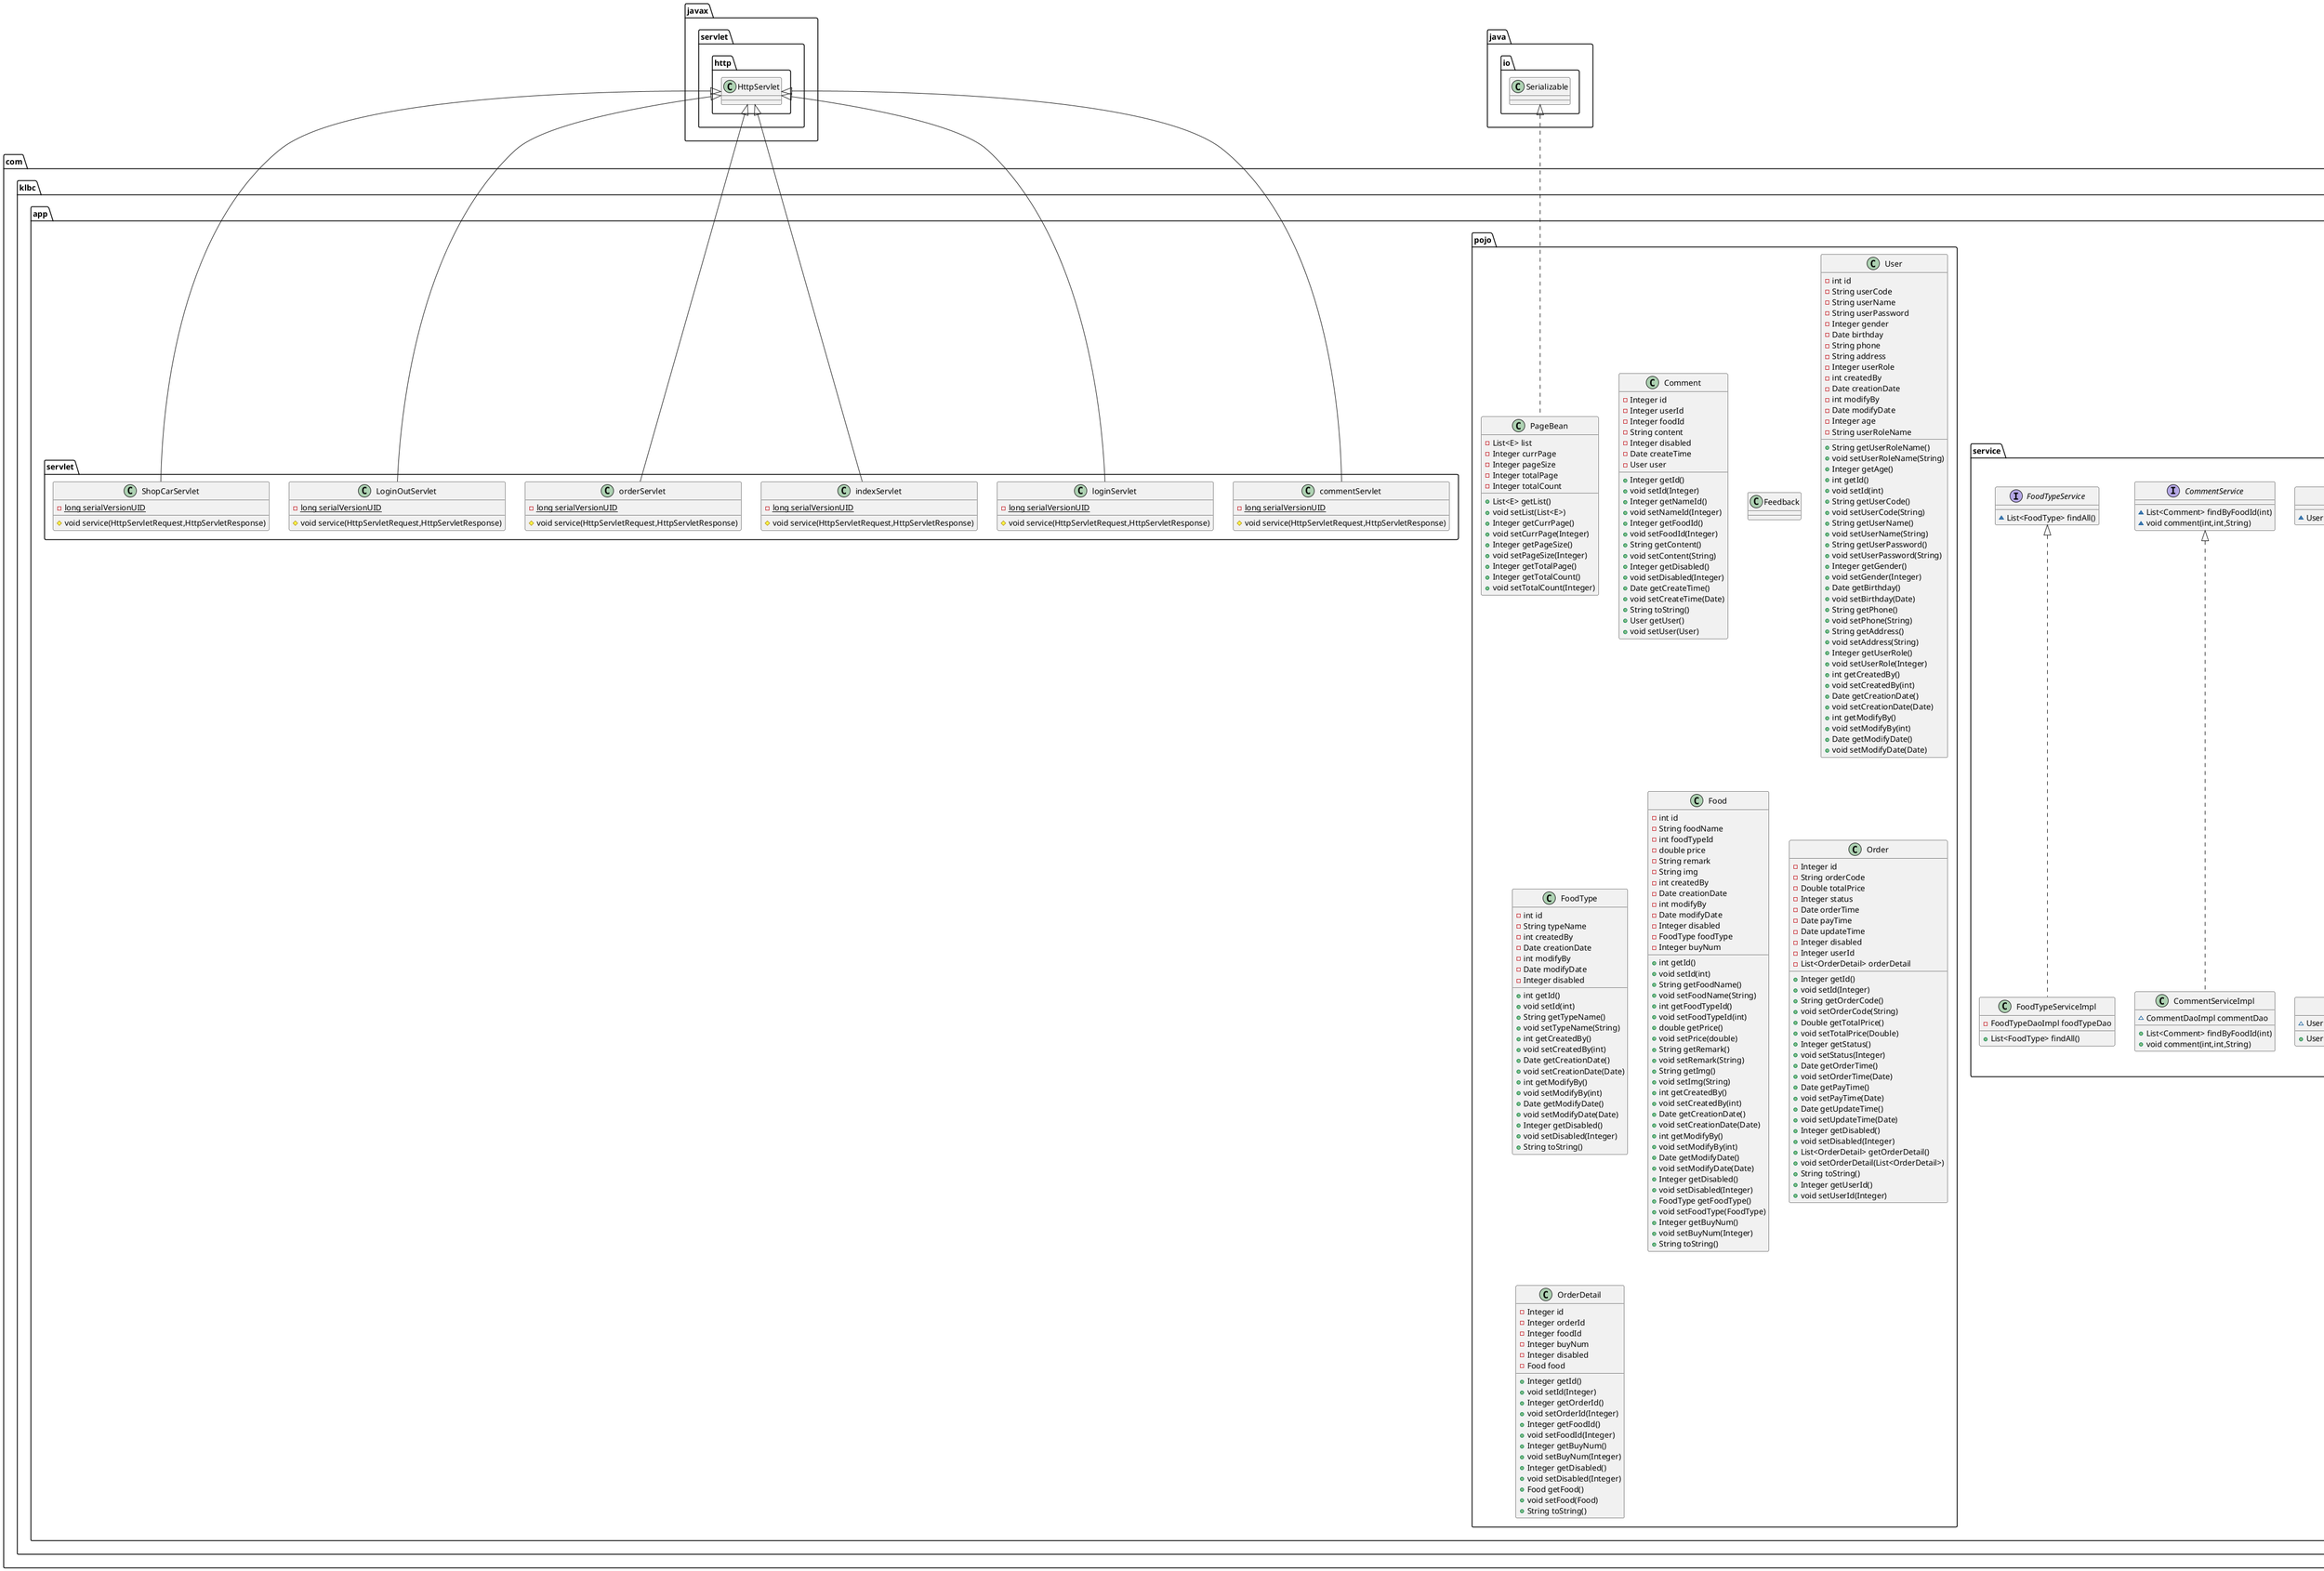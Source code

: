 @startuml
class com.klbc.app.dao.OrderDaoImpl {
+ void order(Order,Map<Integer,Integer>,Integer)
+ List<Order> findDetails(Integer)
+ List<OrderDetail> findByOrderId(Integer)
+ Order findById(int)
+ void pay(Order)
+ void deleteOrder(Order)
}
class com.klbc.app.service.OrderServiceImpl {
- OrderDaoImpl orderDao
+ void order(Map<Integer,Integer>,String,Integer)
+ List<Order> findDetails(Integer)
+ Order findById(int)
+ void pay(Order)
+ void deleteOrder(Order)
}
class com.klbc.app.dao.Basedao {
- {static} String driver
- {static} String url
- {static} String username
- {static} String password
+ {static} Connection getConnection()
+ {static} ResultSet execute(PreparedStatement,Connection,String,Object[],ResultSet)
+ {static} int update(PreparedStatement,Connection,String,Object[])
+ {static} boolean closeResource(PreparedStatement,Connection,ResultSet)
}
interface com.klbc.app.dao.FoodDao {
~ List<Food> findByFoodTypeId(Integer)
~ Food findByFoodId(Integer)
~ int getFoodCount(int)
}
interface com.klbc.app.service.OrderService {
~ void order(Map<Integer,Integer>,String,Integer)
~ List<Order> findDetails(Integer)
~ Order findById(int)
~ void pay(Order)
~ void deleteOrder(Order)
}
class com.klbc.app.servlet.commentServlet {
- {static} long serialVersionUID
# void service(HttpServletRequest,HttpServletResponse)
}
class com.klbc.app.service.UserServiceImpl {
~ UserDaoImpl userDao
+ User findByLoginNameAndPass(String,String)
}
interface com.klbc.app.dao.OrderDao {
~ void order(Order,Map<Integer,Integer>,Integer)
~ List<Order> findDetails(Integer)
~ List<OrderDetail> findByOrderId(Integer)
~ Order findById(int)
~ void pay(Order)
~ void deleteOrder(Order)
}
class com.klbc.app.pojo.Comment {
- Integer id
- Integer userId
- Integer foodId
- String content
- Integer disabled
- Date createTime
- User user
+ Integer getId()
+ void setId(Integer)
+ Integer getNameId()
+ void setNameId(Integer)
+ Integer getFoodId()
+ void setFoodId(Integer)
+ String getContent()
+ void setContent(String)
+ Integer getDisabled()
+ void setDisabled(Integer)
+ Date getCreateTime()
+ void setCreateTime(Date)
+ String toString()
+ User getUser()
+ void setUser(User)
}
class com.klbc.app.pojo.PageBean {
- List<E> list
- Integer currPage
- Integer pageSize
- Integer totalPage
- Integer totalCount
+ List<E> getList()
+ void setList(List<E>)
+ Integer getCurrPage()
+ void setCurrPage(Integer)
+ Integer getPageSize()
+ void setPageSize(Integer)
+ Integer getTotalPage()
+ Integer getTotalCount()
+ void setTotalCount(Integer)
}
class com.klbc.app.pojo.Feedback {
}
interface com.klbc.app.dao.FoodTypeDao {
~ List<FoodType> findAll()
}
class com.klbc.app.dao.FoodTypeDaoImpl {
+ List<FoodType> findAll()
}
class com.klbc.app.pojo.User {
- int id
- String userCode
- String userName
- String userPassword
- Integer gender
- Date birthday
- String phone
- String address
- Integer userRole
- int createdBy
- Date creationDate
- int modifyBy
- Date modifyDate
- Integer age
- String userRoleName
+ String getUserRoleName()
+ void setUserRoleName(String)
+ Integer getAge()
+ int getId()
+ void setId(int)
+ String getUserCode()
+ void setUserCode(String)
+ String getUserName()
+ void setUserName(String)
+ String getUserPassword()
+ void setUserPassword(String)
+ Integer getGender()
+ void setGender(Integer)
+ Date getBirthday()
+ void setBirthday(Date)
+ String getPhone()
+ void setPhone(String)
+ String getAddress()
+ void setAddress(String)
+ Integer getUserRole()
+ void setUserRole(Integer)
+ int getCreatedBy()
+ void setCreatedBy(int)
+ Date getCreationDate()
+ void setCreationDate(Date)
+ int getModifyBy()
+ void setModifyBy(int)
+ Date getModifyDate()
+ void setModifyDate(Date)
}
class com.klbc.app.dao.FoodDaoImpl {
+ List<Food> findByFoodTypeId(Integer)
+ Food findByFoodId(Integer)
+ int getFoodCount(int)
}
interface com.klbc.app.service.FoodService {
~ List<Food> findByFoodTypeId(Integer)
~ Food findByFoodId(Integer)
~ int getFoodCount(int)
}
class com.klbc.app.servlet.loginServlet {
- {static} long serialVersionUID
# void service(HttpServletRequest,HttpServletResponse)
}
class com.klbc.app.servlet.indexServlet {
- {static} long serialVersionUID
# void service(HttpServletRequest,HttpServletResponse)
}
class com.klbc.app.service.CommentServiceImpl {
~ CommentDaoImpl commentDao
+ List<Comment> findByFoodId(int)
+ void comment(int,int,String)
}
interface com.klbc.app.dao.CommentDao {
~ List<Comment> findByFoodId(int)
~ void comment(int,int,String)
}
class com.klbc.app.service.FoodTypeServiceImpl {
- FoodTypeDaoImpl foodTypeDao
+ List<FoodType> findAll()
}
class com.klbc.app.pojo.FoodType {
- int id
- String typeName
- int createdBy
- Date creationDate
- int modifyBy
- Date modifyDate
- Integer disabled
+ int getId()
+ void setId(int)
+ String getTypeName()
+ void setTypeName(String)
+ int getCreatedBy()
+ void setCreatedBy(int)
+ Date getCreationDate()
+ void setCreationDate(Date)
+ int getModifyBy()
+ void setModifyBy(int)
+ Date getModifyDate()
+ void setModifyDate(Date)
+ Integer getDisabled()
+ void setDisabled(Integer)
+ String toString()
}
class com.klbc.app.dao.JDBCDao {
+ {static} void insertOrDeleteOrUpdate(String)
+ {static} List<Map<String,Object>> select(String)
+ {static} List<Map<String,Object>> returnResultToList(ResultSet)
}
class com.klbc.app.servlet.orderServlet {
- {static} long serialVersionUID
# void service(HttpServletRequest,HttpServletResponse)
}
interface com.klbc.app.service.UserService {
~ User findByLoginNameAndPass(String,String)
}
class com.klbc.app.servlet.LoginOutServlet {
- {static} long serialVersionUID
# void service(HttpServletRequest,HttpServletResponse)
}
interface com.klbc.app.service.CommentService {
~ List<Comment> findByFoodId(int)
~ void comment(int,int,String)
}
interface com.klbc.app.service.FoodTypeService {
~ List<FoodType> findAll()
}
class com.klbc.app.dao.CommentDaoImpl {
+ List<Comment> findByFoodId(int)
+ void comment(int,int,String)
}
class com.klbc.app.pojo.Food {
- int id
- String foodName
- int foodTypeId
- double price
- String remark
- String img
- int createdBy
- Date creationDate
- int modifyBy
- Date modifyDate
- Integer disabled
- FoodType foodType
- Integer buyNum
+ int getId()
+ void setId(int)
+ String getFoodName()
+ void setFoodName(String)
+ int getFoodTypeId()
+ void setFoodTypeId(int)
+ double getPrice()
+ void setPrice(double)
+ String getRemark()
+ void setRemark(String)
+ String getImg()
+ void setImg(String)
+ int getCreatedBy()
+ void setCreatedBy(int)
+ Date getCreationDate()
+ void setCreationDate(Date)
+ int getModifyBy()
+ void setModifyBy(int)
+ Date getModifyDate()
+ void setModifyDate(Date)
+ Integer getDisabled()
+ void setDisabled(Integer)
+ FoodType getFoodType()
+ void setFoodType(FoodType)
+ Integer getBuyNum()
+ void setBuyNum(Integer)
+ String toString()
}
class com.klbc.app.pojo.Order {
- Integer id
- String orderCode
- Double totalPrice
- Integer status
- Date orderTime
- Date payTime
- Date updateTime
- Integer disabled
- Integer userId
- List<OrderDetail> orderDetail
+ Integer getId()
+ void setId(Integer)
+ String getOrderCode()
+ void setOrderCode(String)
+ Double getTotalPrice()
+ void setTotalPrice(Double)
+ Integer getStatus()
+ void setStatus(Integer)
+ Date getOrderTime()
+ void setOrderTime(Date)
+ Date getPayTime()
+ void setPayTime(Date)
+ Date getUpdateTime()
+ void setUpdateTime(Date)
+ Integer getDisabled()
+ void setDisabled(Integer)
+ List<OrderDetail> getOrderDetail()
+ void setOrderDetail(List<OrderDetail>)
+ String toString()
+ Integer getUserId()
+ void setUserId(Integer)
}
interface com.klbc.app.dao.UserDao {
+ User getLoginUser(Connection,String)
+ int updatePwd(Connection,int,String)
+ int getUserCount(Connection,String,int)
+ List<User> getUserList(Connection,String,int,int,int)
+ int addUser(Connection,User)
+ int deleteUserById(Connection,Integer)
+ int modify(Connection,User)
+ User getUserById(Connection,String)
~ User findByLoginNameAndPass(String,String)
}
class com.klbc.app.servlet.ShopCarServlet {
- {static} long serialVersionUID
# void service(HttpServletRequest,HttpServletResponse)
}
class com.klbc.app.service.FoodServiceImpl {
- FoodDaoImpl FoodDao
+ List<Food> findByFoodTypeId(Integer)
+ Food findByFoodId(Integer)
+ int getFoodCount(int)
}
class com.klbc.app.pojo.OrderDetail {
- Integer id
- Integer orderId
- Integer foodId
- Integer buyNum
- Integer disabled
- Food food
+ Integer getId()
+ void setId(Integer)
+ Integer getOrderId()
+ void setOrderId(Integer)
+ Integer getFoodId()
+ void setFoodId(Integer)
+ Integer getBuyNum()
+ void setBuyNum(Integer)
+ Integer getDisabled()
+ void setDisabled(Integer)
+ Food getFood()
+ void setFood(Food)
+ String toString()
}
class com.klbc.app.dao.UserDaoImpl {
+ User findByLoginNameAndPass(String,String)
+ User getLoginUser(Connection,String)
+ int updatePwd(Connection,int,String)
+ int getUserCount(Connection,String,int)
+ List<User> getUserList(Connection,String,int,int,int)
+ int addUser(Connection,User)
+ int deleteUserById(Connection,Integer)
+ int modify(Connection,User)
+ User getUserById(Connection,String)
}


com.klbc.app.dao.OrderDao <|.. com.klbc.app.dao.OrderDaoImpl
com.klbc.app.service.OrderService <|.. com.klbc.app.service.OrderServiceImpl
javax.servlet.http.HttpServlet <|-- com.klbc.app.servlet.commentServlet
com.klbc.app.service.UserService <|.. com.klbc.app.service.UserServiceImpl
java.io.Serializable <|.. com.klbc.app.pojo.PageBean
com.klbc.app.dao.FoodTypeDao <|.. com.klbc.app.dao.FoodTypeDaoImpl
com.klbc.app.dao.FoodDao <|.. com.klbc.app.dao.FoodDaoImpl
javax.servlet.http.HttpServlet <|-- com.klbc.app.servlet.loginServlet
javax.servlet.http.HttpServlet <|-- com.klbc.app.servlet.indexServlet
com.klbc.app.service.CommentService <|.. com.klbc.app.service.CommentServiceImpl
com.klbc.app.service.FoodTypeService <|.. com.klbc.app.service.FoodTypeServiceImpl
javax.servlet.http.HttpServlet <|-- com.klbc.app.servlet.orderServlet
javax.servlet.http.HttpServlet <|-- com.klbc.app.servlet.LoginOutServlet
com.klbc.app.dao.CommentDao <|.. com.klbc.app.dao.CommentDaoImpl
javax.servlet.http.HttpServlet <|-- com.klbc.app.servlet.ShopCarServlet
com.klbc.app.service.FoodService <|.. com.klbc.app.service.FoodServiceImpl
com.klbc.app.dao.UserDao <|.. com.klbc.app.dao.UserDaoImpl
@enduml
